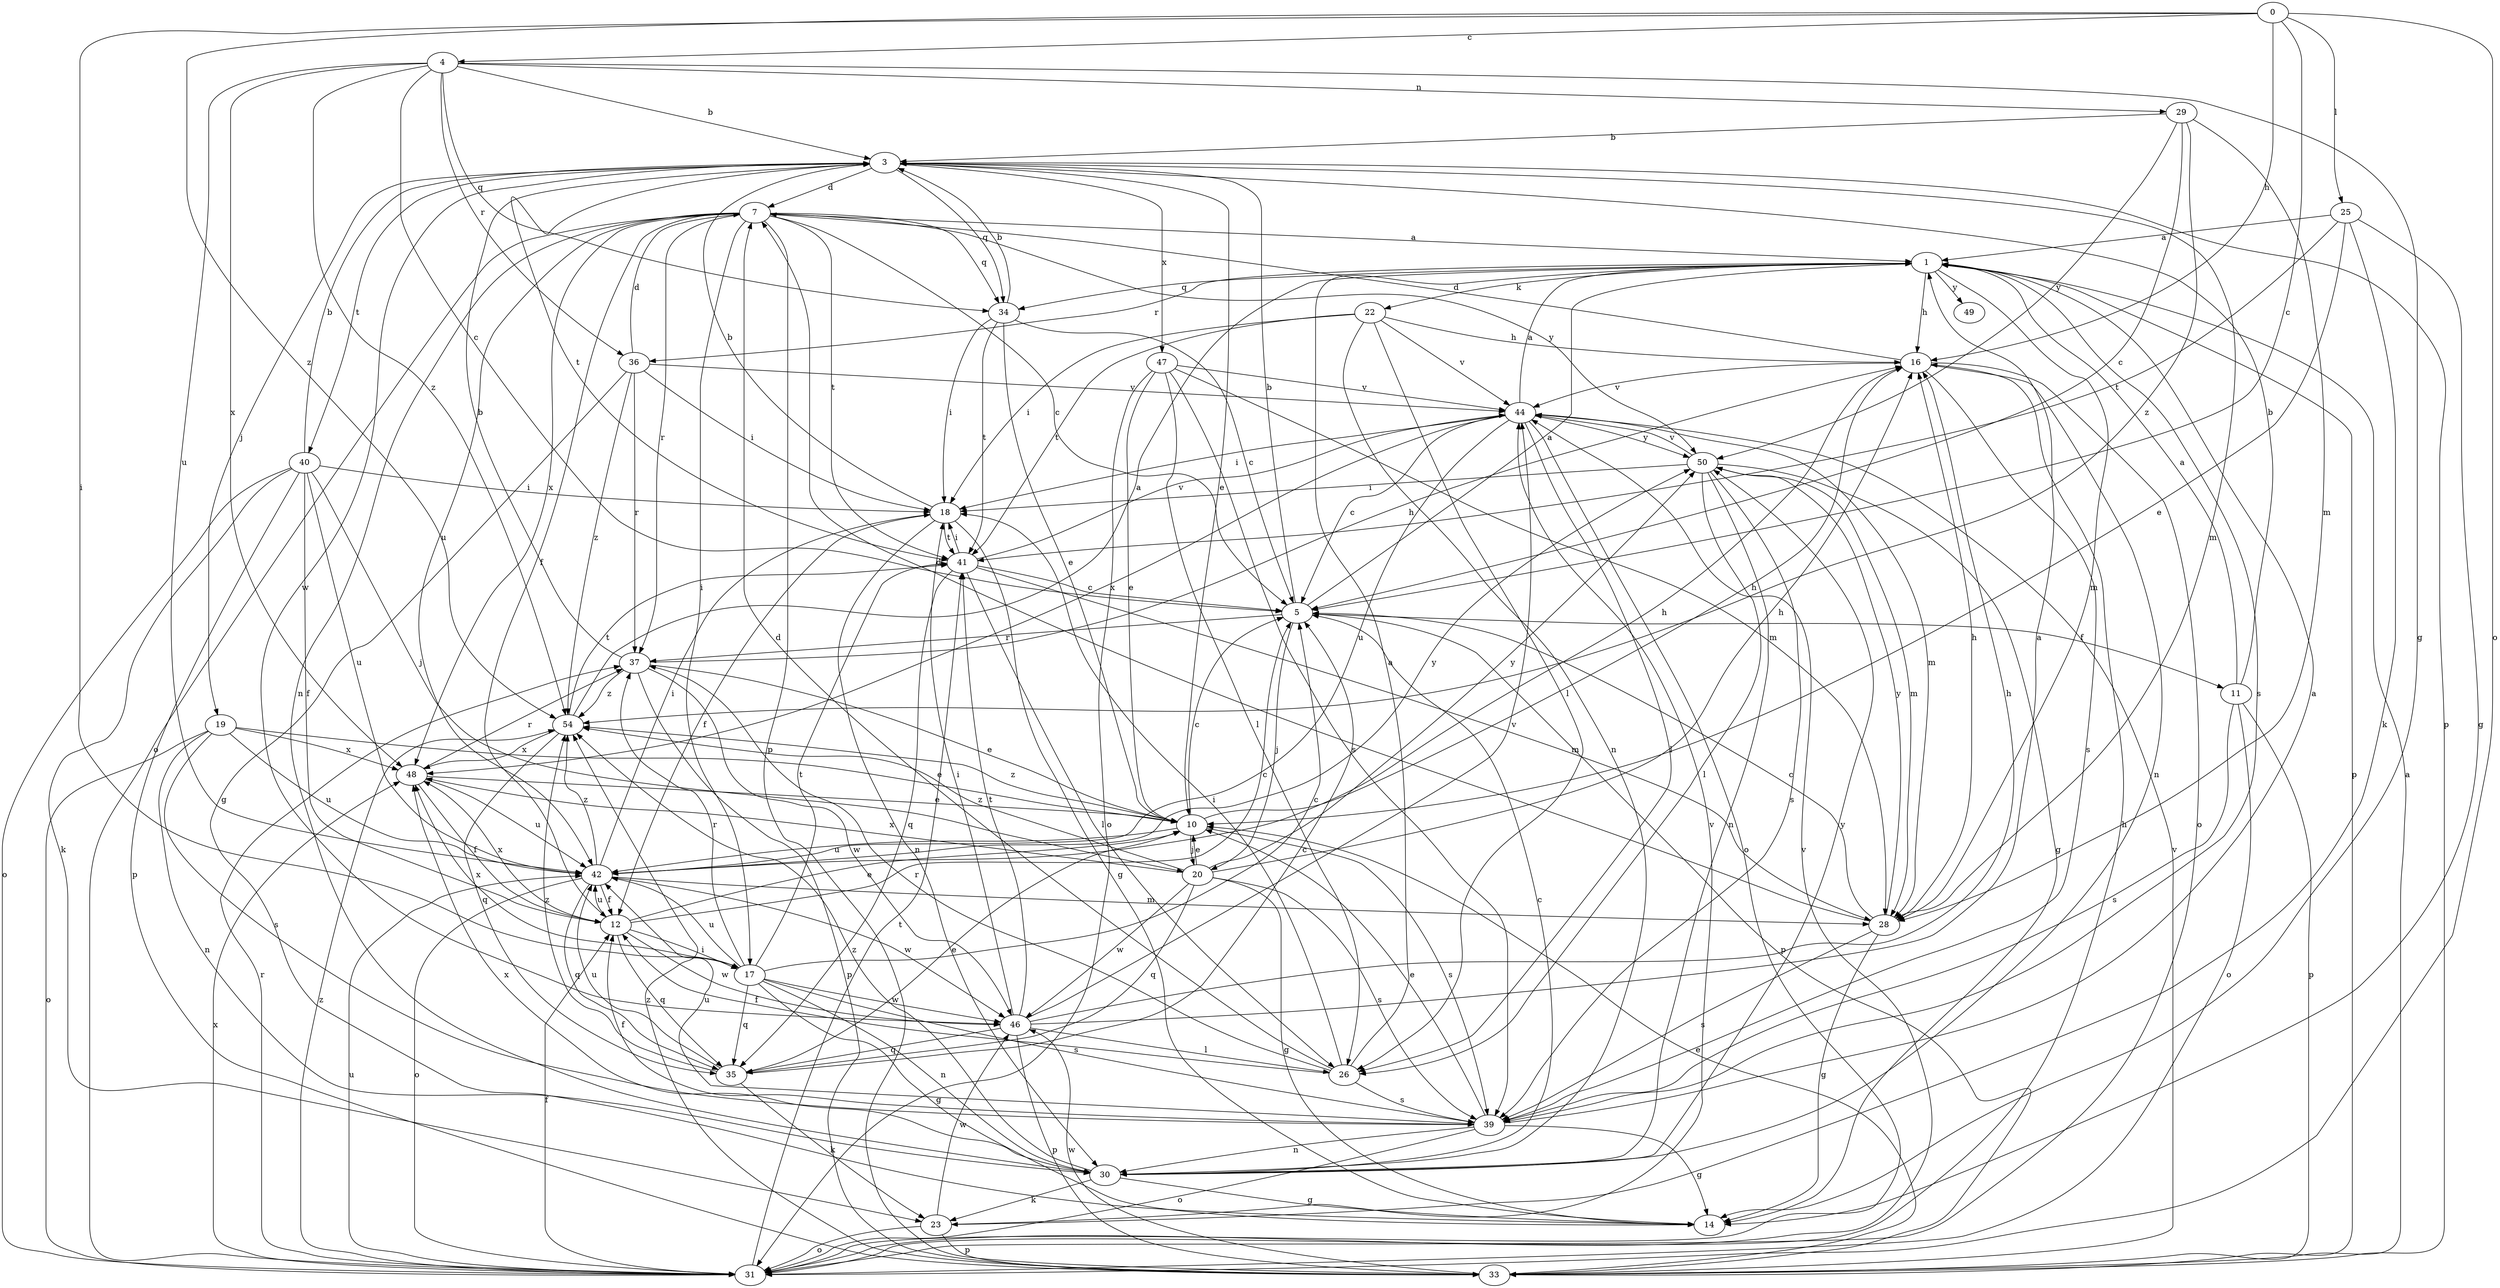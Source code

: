 strict digraph  {
0;
1;
3;
4;
5;
7;
10;
11;
12;
14;
16;
17;
18;
19;
20;
22;
23;
25;
26;
28;
29;
30;
31;
33;
34;
35;
36;
37;
39;
40;
41;
42;
44;
46;
47;
48;
49;
50;
54;
0 -> 4  [label=c];
0 -> 5  [label=c];
0 -> 16  [label=h];
0 -> 17  [label=i];
0 -> 25  [label=l];
0 -> 31  [label=o];
0 -> 54  [label=z];
1 -> 16  [label=h];
1 -> 22  [label=k];
1 -> 28  [label=m];
1 -> 33  [label=p];
1 -> 34  [label=q];
1 -> 36  [label=r];
1 -> 39  [label=s];
1 -> 49  [label=y];
3 -> 7  [label=d];
3 -> 10  [label=e];
3 -> 19  [label=j];
3 -> 28  [label=m];
3 -> 33  [label=p];
3 -> 34  [label=q];
3 -> 40  [label=t];
3 -> 41  [label=t];
3 -> 46  [label=w];
3 -> 47  [label=x];
4 -> 3  [label=b];
4 -> 5  [label=c];
4 -> 14  [label=g];
4 -> 29  [label=n];
4 -> 34  [label=q];
4 -> 36  [label=r];
4 -> 42  [label=u];
4 -> 48  [label=x];
4 -> 54  [label=z];
5 -> 1  [label=a];
5 -> 3  [label=b];
5 -> 11  [label=f];
5 -> 20  [label=j];
5 -> 33  [label=p];
5 -> 37  [label=r];
7 -> 1  [label=a];
7 -> 5  [label=c];
7 -> 12  [label=f];
7 -> 17  [label=i];
7 -> 30  [label=n];
7 -> 31  [label=o];
7 -> 33  [label=p];
7 -> 34  [label=q];
7 -> 37  [label=r];
7 -> 41  [label=t];
7 -> 42  [label=u];
7 -> 48  [label=x];
7 -> 50  [label=y];
10 -> 5  [label=c];
10 -> 16  [label=h];
10 -> 20  [label=j];
10 -> 39  [label=s];
10 -> 42  [label=u];
10 -> 54  [label=z];
11 -> 1  [label=a];
11 -> 3  [label=b];
11 -> 31  [label=o];
11 -> 33  [label=p];
11 -> 39  [label=s];
12 -> 5  [label=c];
12 -> 10  [label=e];
12 -> 17  [label=i];
12 -> 35  [label=q];
12 -> 42  [label=u];
12 -> 46  [label=w];
12 -> 48  [label=x];
16 -> 7  [label=d];
16 -> 30  [label=n];
16 -> 31  [label=o];
16 -> 39  [label=s];
16 -> 44  [label=v];
17 -> 5  [label=c];
17 -> 14  [label=g];
17 -> 30  [label=n];
17 -> 35  [label=q];
17 -> 37  [label=r];
17 -> 39  [label=s];
17 -> 41  [label=t];
17 -> 42  [label=u];
17 -> 46  [label=w];
17 -> 48  [label=x];
18 -> 3  [label=b];
18 -> 12  [label=f];
18 -> 14  [label=g];
18 -> 30  [label=n];
18 -> 41  [label=t];
19 -> 10  [label=e];
19 -> 30  [label=n];
19 -> 31  [label=o];
19 -> 39  [label=s];
19 -> 42  [label=u];
19 -> 48  [label=x];
20 -> 10  [label=e];
20 -> 14  [label=g];
20 -> 16  [label=h];
20 -> 35  [label=q];
20 -> 39  [label=s];
20 -> 46  [label=w];
20 -> 48  [label=x];
20 -> 50  [label=y];
20 -> 54  [label=z];
22 -> 16  [label=h];
22 -> 18  [label=i];
22 -> 26  [label=l];
22 -> 30  [label=n];
22 -> 41  [label=t];
22 -> 44  [label=v];
23 -> 31  [label=o];
23 -> 33  [label=p];
23 -> 44  [label=v];
23 -> 46  [label=w];
25 -> 1  [label=a];
25 -> 10  [label=e];
25 -> 14  [label=g];
25 -> 23  [label=k];
25 -> 41  [label=t];
26 -> 1  [label=a];
26 -> 7  [label=d];
26 -> 12  [label=f];
26 -> 18  [label=i];
26 -> 37  [label=r];
26 -> 39  [label=s];
28 -> 5  [label=c];
28 -> 7  [label=d];
28 -> 14  [label=g];
28 -> 16  [label=h];
28 -> 39  [label=s];
28 -> 50  [label=y];
29 -> 3  [label=b];
29 -> 5  [label=c];
29 -> 28  [label=m];
29 -> 50  [label=y];
29 -> 54  [label=z];
30 -> 5  [label=c];
30 -> 14  [label=g];
30 -> 23  [label=k];
30 -> 48  [label=x];
30 -> 50  [label=y];
30 -> 54  [label=z];
31 -> 12  [label=f];
31 -> 16  [label=h];
31 -> 37  [label=r];
31 -> 41  [label=t];
31 -> 42  [label=u];
31 -> 44  [label=v];
31 -> 48  [label=x];
31 -> 54  [label=z];
33 -> 1  [label=a];
33 -> 10  [label=e];
33 -> 44  [label=v];
33 -> 46  [label=w];
33 -> 54  [label=z];
34 -> 3  [label=b];
34 -> 5  [label=c];
34 -> 10  [label=e];
34 -> 18  [label=i];
34 -> 41  [label=t];
35 -> 5  [label=c];
35 -> 10  [label=e];
35 -> 23  [label=k];
35 -> 42  [label=u];
35 -> 54  [label=z];
36 -> 7  [label=d];
36 -> 14  [label=g];
36 -> 18  [label=i];
36 -> 37  [label=r];
36 -> 44  [label=v];
36 -> 54  [label=z];
37 -> 3  [label=b];
37 -> 10  [label=e];
37 -> 16  [label=h];
37 -> 33  [label=p];
37 -> 46  [label=w];
37 -> 54  [label=z];
39 -> 1  [label=a];
39 -> 10  [label=e];
39 -> 12  [label=f];
39 -> 14  [label=g];
39 -> 30  [label=n];
39 -> 31  [label=o];
39 -> 42  [label=u];
40 -> 3  [label=b];
40 -> 12  [label=f];
40 -> 18  [label=i];
40 -> 20  [label=j];
40 -> 23  [label=k];
40 -> 31  [label=o];
40 -> 33  [label=p];
40 -> 42  [label=u];
41 -> 5  [label=c];
41 -> 18  [label=i];
41 -> 26  [label=l];
41 -> 28  [label=m];
41 -> 35  [label=q];
41 -> 44  [label=v];
42 -> 12  [label=f];
42 -> 16  [label=h];
42 -> 18  [label=i];
42 -> 28  [label=m];
42 -> 31  [label=o];
42 -> 35  [label=q];
42 -> 46  [label=w];
42 -> 50  [label=y];
42 -> 54  [label=z];
44 -> 1  [label=a];
44 -> 5  [label=c];
44 -> 18  [label=i];
44 -> 26  [label=l];
44 -> 28  [label=m];
44 -> 31  [label=o];
44 -> 42  [label=u];
44 -> 48  [label=x];
44 -> 50  [label=y];
46 -> 1  [label=a];
46 -> 16  [label=h];
46 -> 18  [label=i];
46 -> 26  [label=l];
46 -> 33  [label=p];
46 -> 35  [label=q];
46 -> 41  [label=t];
46 -> 44  [label=v];
47 -> 10  [label=e];
47 -> 26  [label=l];
47 -> 28  [label=m];
47 -> 31  [label=o];
47 -> 39  [label=s];
47 -> 44  [label=v];
48 -> 10  [label=e];
48 -> 12  [label=f];
48 -> 37  [label=r];
48 -> 42  [label=u];
50 -> 14  [label=g];
50 -> 18  [label=i];
50 -> 26  [label=l];
50 -> 28  [label=m];
50 -> 30  [label=n];
50 -> 39  [label=s];
50 -> 44  [label=v];
54 -> 1  [label=a];
54 -> 35  [label=q];
54 -> 41  [label=t];
54 -> 48  [label=x];
}
